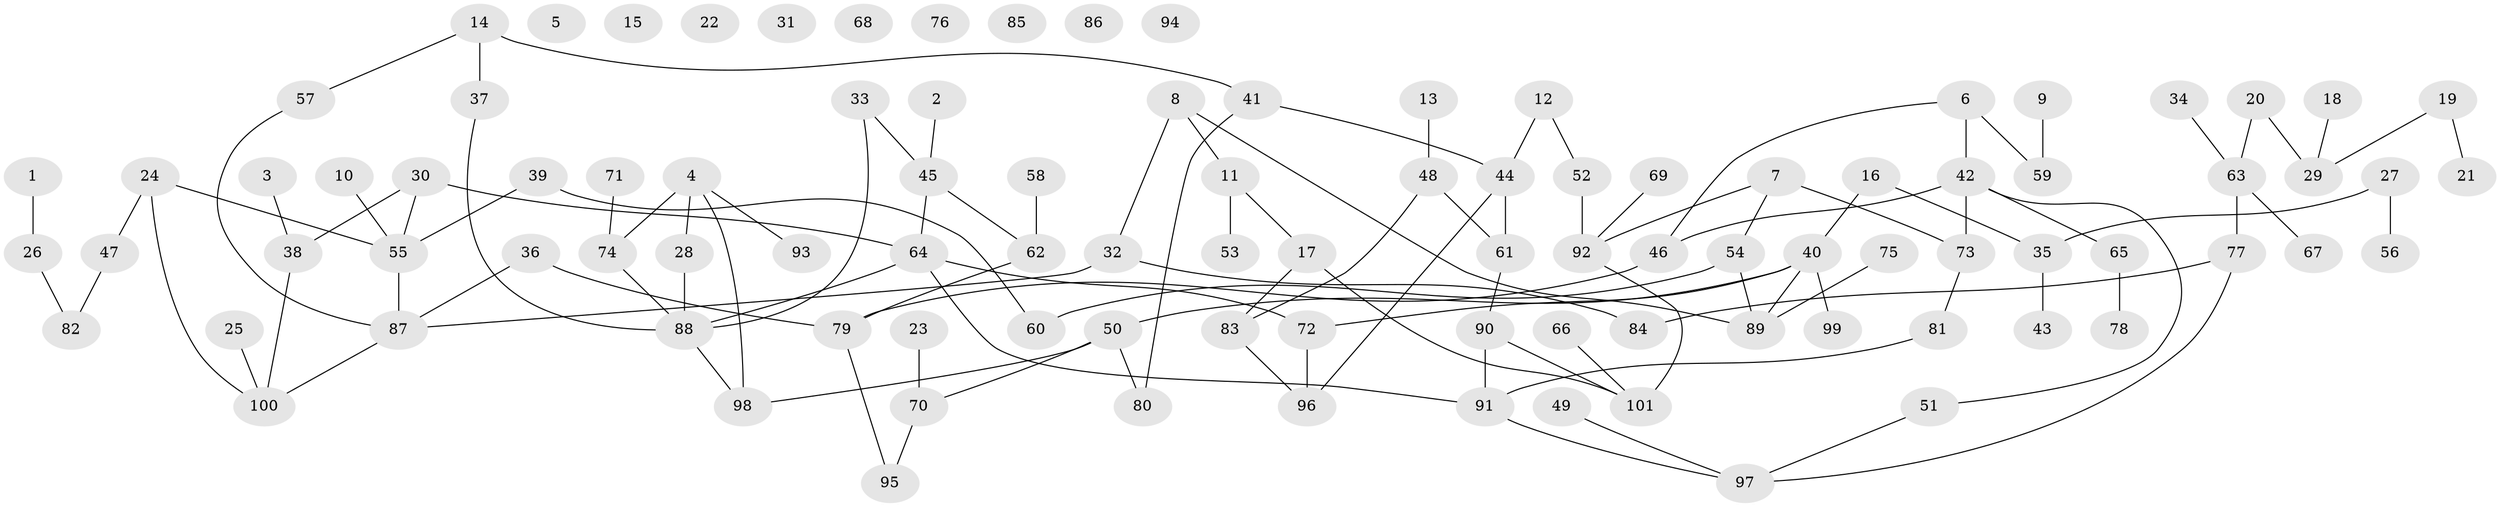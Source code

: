// Generated by graph-tools (version 1.1) at 2025/00/03/09/25 03:00:51]
// undirected, 101 vertices, 115 edges
graph export_dot {
graph [start="1"]
  node [color=gray90,style=filled];
  1;
  2;
  3;
  4;
  5;
  6;
  7;
  8;
  9;
  10;
  11;
  12;
  13;
  14;
  15;
  16;
  17;
  18;
  19;
  20;
  21;
  22;
  23;
  24;
  25;
  26;
  27;
  28;
  29;
  30;
  31;
  32;
  33;
  34;
  35;
  36;
  37;
  38;
  39;
  40;
  41;
  42;
  43;
  44;
  45;
  46;
  47;
  48;
  49;
  50;
  51;
  52;
  53;
  54;
  55;
  56;
  57;
  58;
  59;
  60;
  61;
  62;
  63;
  64;
  65;
  66;
  67;
  68;
  69;
  70;
  71;
  72;
  73;
  74;
  75;
  76;
  77;
  78;
  79;
  80;
  81;
  82;
  83;
  84;
  85;
  86;
  87;
  88;
  89;
  90;
  91;
  92;
  93;
  94;
  95;
  96;
  97;
  98;
  99;
  100;
  101;
  1 -- 26;
  2 -- 45;
  3 -- 38;
  4 -- 28;
  4 -- 74;
  4 -- 93;
  4 -- 98;
  6 -- 42;
  6 -- 46;
  6 -- 59;
  7 -- 54;
  7 -- 73;
  7 -- 92;
  8 -- 11;
  8 -- 32;
  8 -- 89;
  9 -- 59;
  10 -- 55;
  11 -- 17;
  11 -- 53;
  12 -- 44;
  12 -- 52;
  13 -- 48;
  14 -- 37;
  14 -- 41;
  14 -- 57;
  16 -- 35;
  16 -- 40;
  17 -- 83;
  17 -- 101;
  18 -- 29;
  19 -- 21;
  19 -- 29;
  20 -- 29;
  20 -- 63;
  23 -- 70;
  24 -- 47;
  24 -- 55;
  24 -- 100;
  25 -- 100;
  26 -- 82;
  27 -- 35;
  27 -- 56;
  28 -- 88;
  30 -- 38;
  30 -- 55;
  30 -- 64;
  32 -- 84;
  32 -- 87;
  33 -- 45;
  33 -- 88;
  34 -- 63;
  35 -- 43;
  36 -- 79;
  36 -- 87;
  37 -- 88;
  38 -- 100;
  39 -- 55;
  39 -- 60;
  40 -- 50;
  40 -- 72;
  40 -- 89;
  40 -- 99;
  41 -- 44;
  41 -- 80;
  42 -- 46;
  42 -- 51;
  42 -- 65;
  42 -- 73;
  44 -- 61;
  44 -- 96;
  45 -- 62;
  45 -- 64;
  46 -- 79;
  47 -- 82;
  48 -- 61;
  48 -- 83;
  49 -- 97;
  50 -- 70;
  50 -- 80;
  50 -- 98;
  51 -- 97;
  52 -- 92;
  54 -- 60;
  54 -- 89;
  55 -- 87;
  57 -- 87;
  58 -- 62;
  61 -- 90;
  62 -- 79;
  63 -- 67;
  63 -- 77;
  64 -- 72;
  64 -- 88;
  64 -- 91;
  65 -- 78;
  66 -- 101;
  69 -- 92;
  70 -- 95;
  71 -- 74;
  72 -- 96;
  73 -- 81;
  74 -- 88;
  75 -- 89;
  77 -- 84;
  77 -- 97;
  79 -- 95;
  81 -- 91;
  83 -- 96;
  87 -- 100;
  88 -- 98;
  90 -- 91;
  90 -- 101;
  91 -- 97;
  92 -- 101;
}
